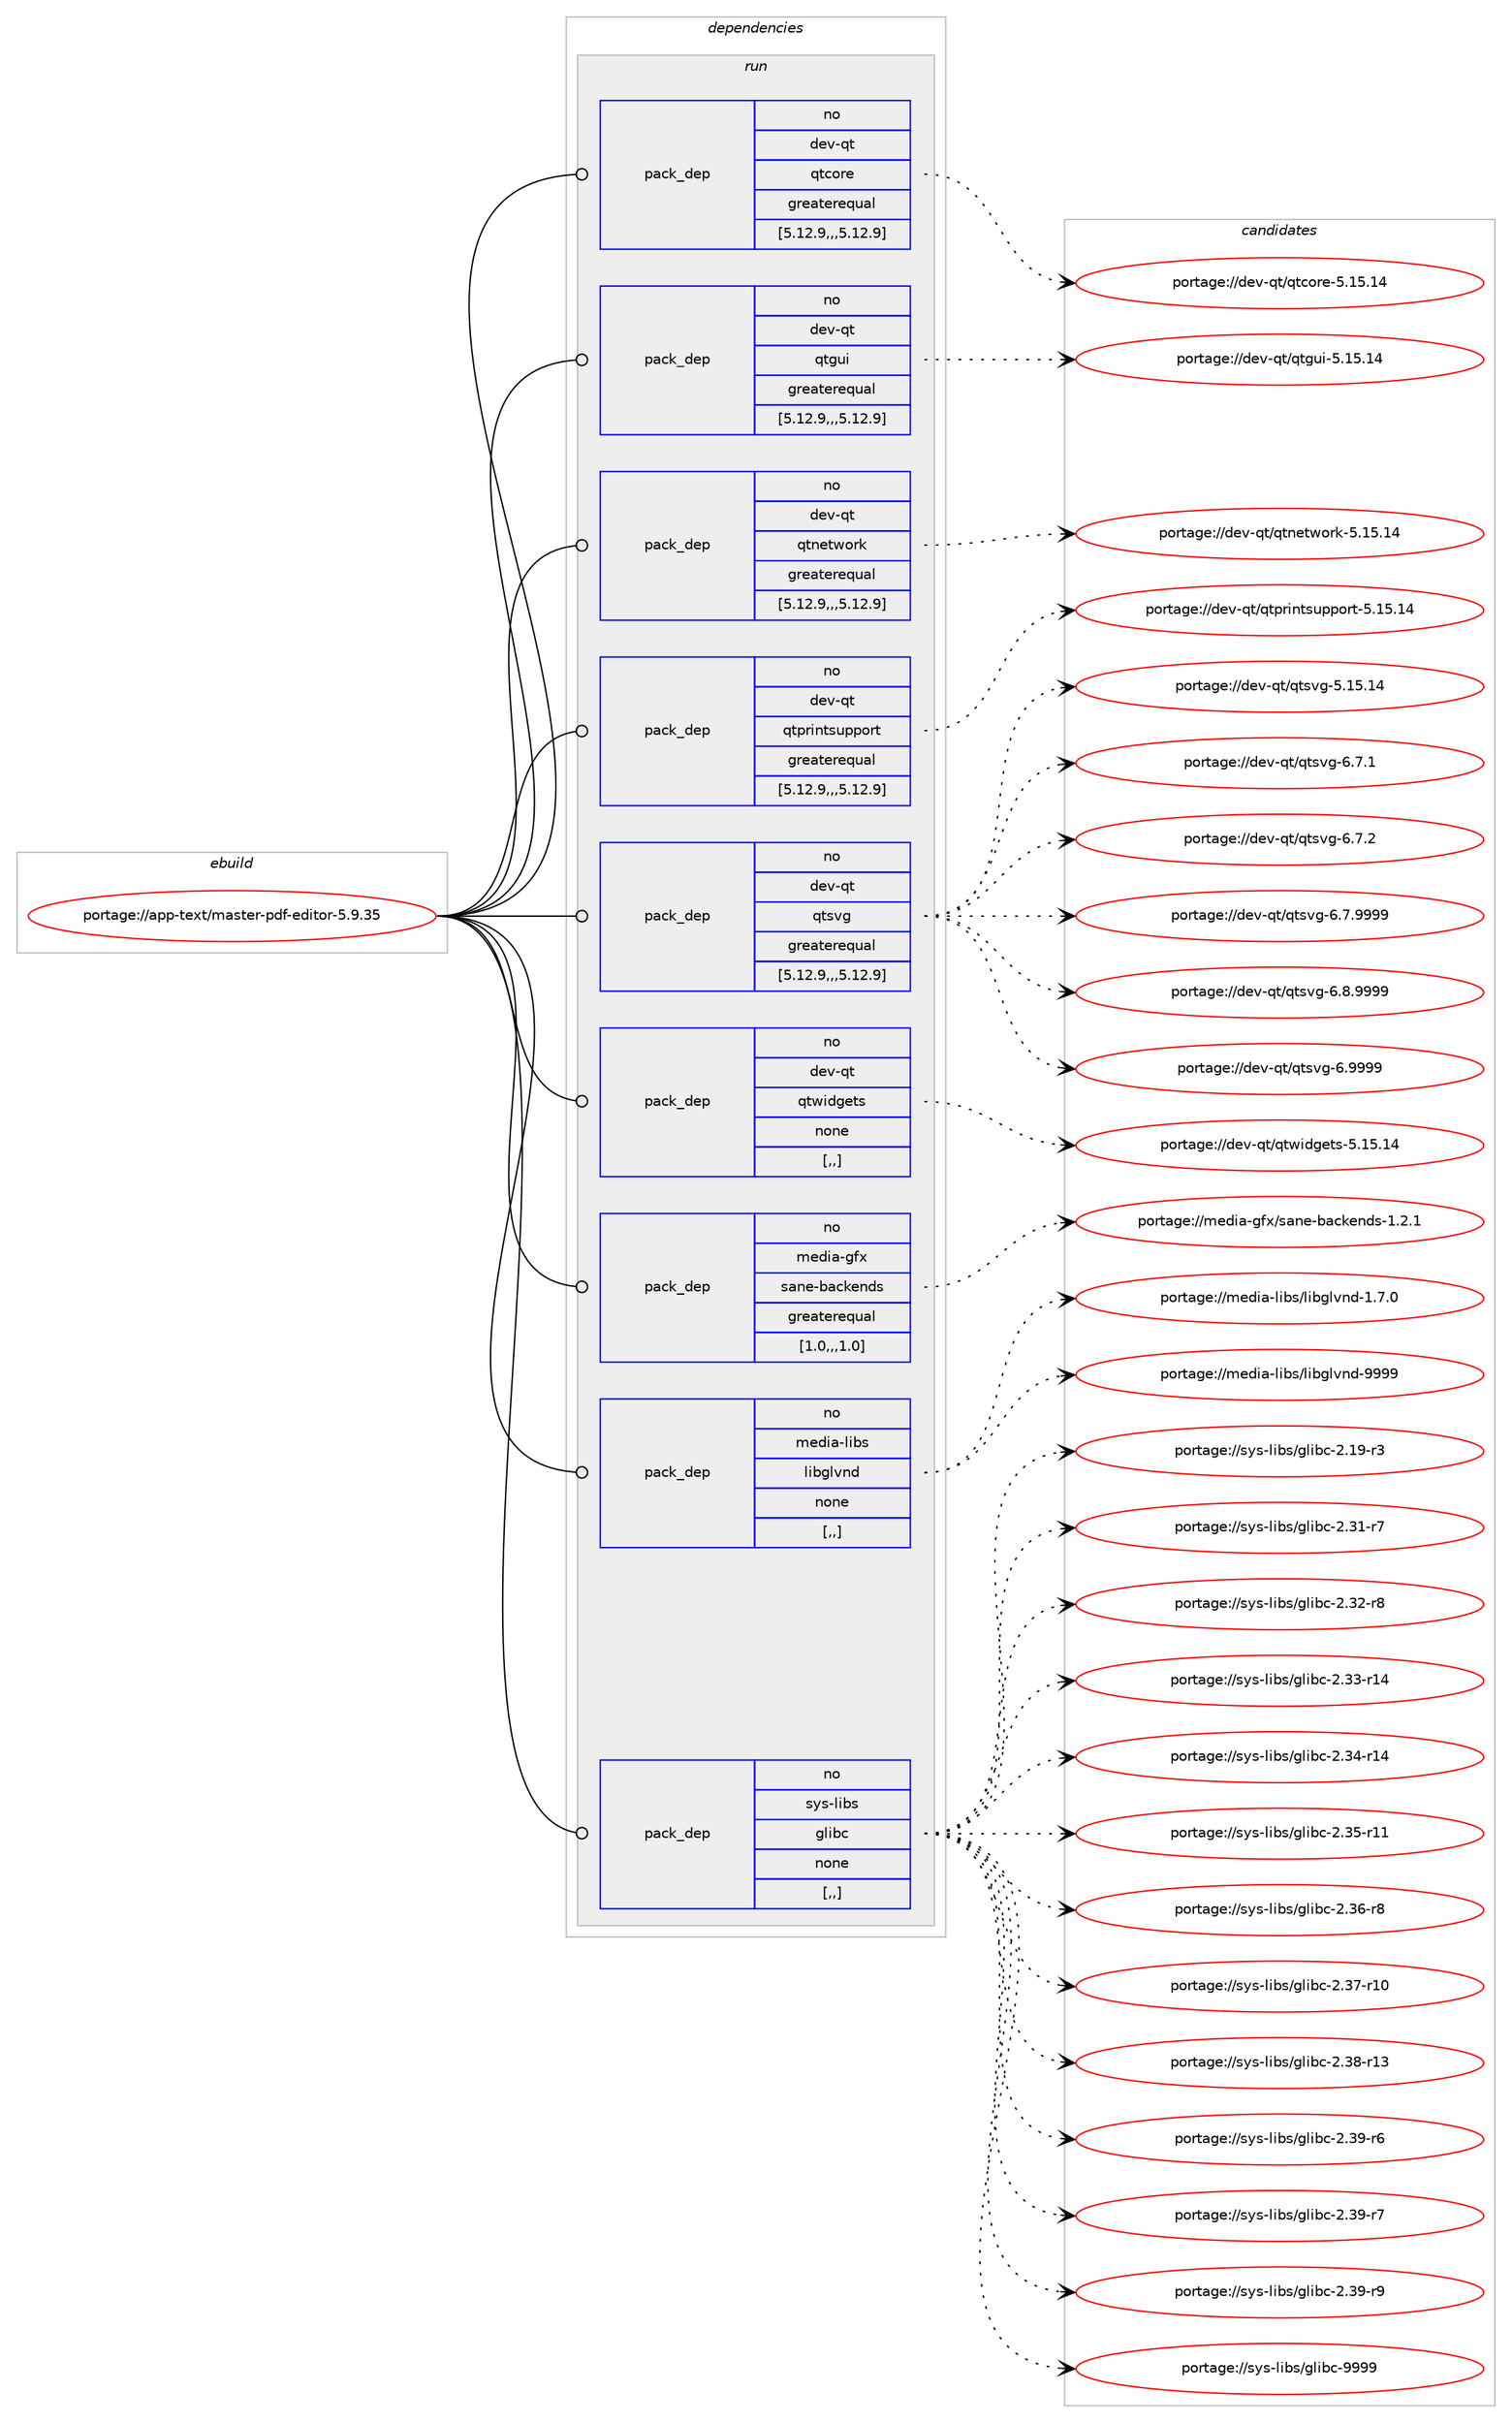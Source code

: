 digraph prolog {

# *************
# Graph options
# *************

newrank=true;
concentrate=true;
compound=true;
graph [rankdir=LR,fontname=Helvetica,fontsize=10,ranksep=1.5];#, ranksep=2.5, nodesep=0.2];
edge  [arrowhead=vee];
node  [fontname=Helvetica,fontsize=10];

# **********
# The ebuild
# **********

subgraph cluster_leftcol {
color=gray;
rank=same;
label=<<i>ebuild</i>>;
id [label="portage://app-text/master-pdf-editor-5.9.35", color=red, width=4, href="../app-text/master-pdf-editor-5.9.35.svg"];
}

# ****************
# The dependencies
# ****************

subgraph cluster_midcol {
color=gray;
label=<<i>dependencies</i>>;
subgraph cluster_compile {
fillcolor="#eeeeee";
style=filled;
label=<<i>compile</i>>;
}
subgraph cluster_compileandrun {
fillcolor="#eeeeee";
style=filled;
label=<<i>compile and run</i>>;
}
subgraph cluster_run {
fillcolor="#eeeeee";
style=filled;
label=<<i>run</i>>;
subgraph pack39918 {
dependency55288 [label=<<TABLE BORDER="0" CELLBORDER="1" CELLSPACING="0" CELLPADDING="4" WIDTH="220"><TR><TD ROWSPAN="6" CELLPADDING="30">pack_dep</TD></TR><TR><TD WIDTH="110">no</TD></TR><TR><TD>dev-qt</TD></TR><TR><TD>qtcore</TD></TR><TR><TD>greaterequal</TD></TR><TR><TD>[5.12.9,,,5.12.9]</TD></TR></TABLE>>, shape=none, color=blue];
}
id:e -> dependency55288:w [weight=20,style="solid",arrowhead="odot"];
subgraph pack39919 {
dependency55289 [label=<<TABLE BORDER="0" CELLBORDER="1" CELLSPACING="0" CELLPADDING="4" WIDTH="220"><TR><TD ROWSPAN="6" CELLPADDING="30">pack_dep</TD></TR><TR><TD WIDTH="110">no</TD></TR><TR><TD>dev-qt</TD></TR><TR><TD>qtgui</TD></TR><TR><TD>greaterequal</TD></TR><TR><TD>[5.12.9,,,5.12.9]</TD></TR></TABLE>>, shape=none, color=blue];
}
id:e -> dependency55289:w [weight=20,style="solid",arrowhead="odot"];
subgraph pack39920 {
dependency55290 [label=<<TABLE BORDER="0" CELLBORDER="1" CELLSPACING="0" CELLPADDING="4" WIDTH="220"><TR><TD ROWSPAN="6" CELLPADDING="30">pack_dep</TD></TR><TR><TD WIDTH="110">no</TD></TR><TR><TD>dev-qt</TD></TR><TR><TD>qtnetwork</TD></TR><TR><TD>greaterequal</TD></TR><TR><TD>[5.12.9,,,5.12.9]</TD></TR></TABLE>>, shape=none, color=blue];
}
id:e -> dependency55290:w [weight=20,style="solid",arrowhead="odot"];
subgraph pack39921 {
dependency55291 [label=<<TABLE BORDER="0" CELLBORDER="1" CELLSPACING="0" CELLPADDING="4" WIDTH="220"><TR><TD ROWSPAN="6" CELLPADDING="30">pack_dep</TD></TR><TR><TD WIDTH="110">no</TD></TR><TR><TD>dev-qt</TD></TR><TR><TD>qtprintsupport</TD></TR><TR><TD>greaterequal</TD></TR><TR><TD>[5.12.9,,,5.12.9]</TD></TR></TABLE>>, shape=none, color=blue];
}
id:e -> dependency55291:w [weight=20,style="solid",arrowhead="odot"];
subgraph pack39922 {
dependency55292 [label=<<TABLE BORDER="0" CELLBORDER="1" CELLSPACING="0" CELLPADDING="4" WIDTH="220"><TR><TD ROWSPAN="6" CELLPADDING="30">pack_dep</TD></TR><TR><TD WIDTH="110">no</TD></TR><TR><TD>dev-qt</TD></TR><TR><TD>qtsvg</TD></TR><TR><TD>greaterequal</TD></TR><TR><TD>[5.12.9,,,5.12.9]</TD></TR></TABLE>>, shape=none, color=blue];
}
id:e -> dependency55292:w [weight=20,style="solid",arrowhead="odot"];
subgraph pack39923 {
dependency55293 [label=<<TABLE BORDER="0" CELLBORDER="1" CELLSPACING="0" CELLPADDING="4" WIDTH="220"><TR><TD ROWSPAN="6" CELLPADDING="30">pack_dep</TD></TR><TR><TD WIDTH="110">no</TD></TR><TR><TD>dev-qt</TD></TR><TR><TD>qtwidgets</TD></TR><TR><TD>none</TD></TR><TR><TD>[,,]</TD></TR></TABLE>>, shape=none, color=blue];
}
id:e -> dependency55293:w [weight=20,style="solid",arrowhead="odot"];
subgraph pack39924 {
dependency55294 [label=<<TABLE BORDER="0" CELLBORDER="1" CELLSPACING="0" CELLPADDING="4" WIDTH="220"><TR><TD ROWSPAN="6" CELLPADDING="30">pack_dep</TD></TR><TR><TD WIDTH="110">no</TD></TR><TR><TD>media-gfx</TD></TR><TR><TD>sane-backends</TD></TR><TR><TD>greaterequal</TD></TR><TR><TD>[1.0,,,1.0]</TD></TR></TABLE>>, shape=none, color=blue];
}
id:e -> dependency55294:w [weight=20,style="solid",arrowhead="odot"];
subgraph pack39925 {
dependency55295 [label=<<TABLE BORDER="0" CELLBORDER="1" CELLSPACING="0" CELLPADDING="4" WIDTH="220"><TR><TD ROWSPAN="6" CELLPADDING="30">pack_dep</TD></TR><TR><TD WIDTH="110">no</TD></TR><TR><TD>media-libs</TD></TR><TR><TD>libglvnd</TD></TR><TR><TD>none</TD></TR><TR><TD>[,,]</TD></TR></TABLE>>, shape=none, color=blue];
}
id:e -> dependency55295:w [weight=20,style="solid",arrowhead="odot"];
subgraph pack39926 {
dependency55296 [label=<<TABLE BORDER="0" CELLBORDER="1" CELLSPACING="0" CELLPADDING="4" WIDTH="220"><TR><TD ROWSPAN="6" CELLPADDING="30">pack_dep</TD></TR><TR><TD WIDTH="110">no</TD></TR><TR><TD>sys-libs</TD></TR><TR><TD>glibc</TD></TR><TR><TD>none</TD></TR><TR><TD>[,,]</TD></TR></TABLE>>, shape=none, color=blue];
}
id:e -> dependency55296:w [weight=20,style="solid",arrowhead="odot"];
}
}

# **************
# The candidates
# **************

subgraph cluster_choices {
rank=same;
color=gray;
label=<<i>candidates</i>>;

subgraph choice39918 {
color=black;
nodesep=1;
choice1001011184511311647113116991111141014553464953464952 [label="portage://dev-qt/qtcore-5.15.14", color=red, width=4,href="../dev-qt/qtcore-5.15.14.svg"];
dependency55288:e -> choice1001011184511311647113116991111141014553464953464952:w [style=dotted,weight="100"];
}
subgraph choice39919 {
color=black;
nodesep=1;
choice10010111845113116471131161031171054553464953464952 [label="portage://dev-qt/qtgui-5.15.14", color=red, width=4,href="../dev-qt/qtgui-5.15.14.svg"];
dependency55289:e -> choice10010111845113116471131161031171054553464953464952:w [style=dotted,weight="100"];
}
subgraph choice39920 {
color=black;
nodesep=1;
choice10010111845113116471131161101011161191111141074553464953464952 [label="portage://dev-qt/qtnetwork-5.15.14", color=red, width=4,href="../dev-qt/qtnetwork-5.15.14.svg"];
dependency55290:e -> choice10010111845113116471131161101011161191111141074553464953464952:w [style=dotted,weight="100"];
}
subgraph choice39921 {
color=black;
nodesep=1;
choice10010111845113116471131161121141051101161151171121121111141164553464953464952 [label="portage://dev-qt/qtprintsupport-5.15.14", color=red, width=4,href="../dev-qt/qtprintsupport-5.15.14.svg"];
dependency55291:e -> choice10010111845113116471131161121141051101161151171121121111141164553464953464952:w [style=dotted,weight="100"];
}
subgraph choice39922 {
color=black;
nodesep=1;
choice10010111845113116471131161151181034553464953464952 [label="portage://dev-qt/qtsvg-5.15.14", color=red, width=4,href="../dev-qt/qtsvg-5.15.14.svg"];
choice1001011184511311647113116115118103455446554649 [label="portage://dev-qt/qtsvg-6.7.1", color=red, width=4,href="../dev-qt/qtsvg-6.7.1.svg"];
choice1001011184511311647113116115118103455446554650 [label="portage://dev-qt/qtsvg-6.7.2", color=red, width=4,href="../dev-qt/qtsvg-6.7.2.svg"];
choice1001011184511311647113116115118103455446554657575757 [label="portage://dev-qt/qtsvg-6.7.9999", color=red, width=4,href="../dev-qt/qtsvg-6.7.9999.svg"];
choice1001011184511311647113116115118103455446564657575757 [label="portage://dev-qt/qtsvg-6.8.9999", color=red, width=4,href="../dev-qt/qtsvg-6.8.9999.svg"];
choice100101118451131164711311611511810345544657575757 [label="portage://dev-qt/qtsvg-6.9999", color=red, width=4,href="../dev-qt/qtsvg-6.9999.svg"];
dependency55292:e -> choice10010111845113116471131161151181034553464953464952:w [style=dotted,weight="100"];
dependency55292:e -> choice1001011184511311647113116115118103455446554649:w [style=dotted,weight="100"];
dependency55292:e -> choice1001011184511311647113116115118103455446554650:w [style=dotted,weight="100"];
dependency55292:e -> choice1001011184511311647113116115118103455446554657575757:w [style=dotted,weight="100"];
dependency55292:e -> choice1001011184511311647113116115118103455446564657575757:w [style=dotted,weight="100"];
dependency55292:e -> choice100101118451131164711311611511810345544657575757:w [style=dotted,weight="100"];
}
subgraph choice39923 {
color=black;
nodesep=1;
choice10010111845113116471131161191051001031011161154553464953464952 [label="portage://dev-qt/qtwidgets-5.15.14", color=red, width=4,href="../dev-qt/qtwidgets-5.15.14.svg"];
dependency55293:e -> choice10010111845113116471131161191051001031011161154553464953464952:w [style=dotted,weight="100"];
}
subgraph choice39924 {
color=black;
nodesep=1;
choice1091011001059745103102120471159711010145989799107101110100115454946504649 [label="portage://media-gfx/sane-backends-1.2.1", color=red, width=4,href="../media-gfx/sane-backends-1.2.1.svg"];
dependency55294:e -> choice1091011001059745103102120471159711010145989799107101110100115454946504649:w [style=dotted,weight="100"];
}
subgraph choice39925 {
color=black;
nodesep=1;
choice1091011001059745108105981154710810598103108118110100454946554648 [label="portage://media-libs/libglvnd-1.7.0", color=red, width=4,href="../media-libs/libglvnd-1.7.0.svg"];
choice10910110010597451081059811547108105981031081181101004557575757 [label="portage://media-libs/libglvnd-9999", color=red, width=4,href="../media-libs/libglvnd-9999.svg"];
dependency55295:e -> choice1091011001059745108105981154710810598103108118110100454946554648:w [style=dotted,weight="100"];
dependency55295:e -> choice10910110010597451081059811547108105981031081181101004557575757:w [style=dotted,weight="100"];
}
subgraph choice39926 {
color=black;
nodesep=1;
choice115121115451081059811547103108105989945504649574511451 [label="portage://sys-libs/glibc-2.19-r3", color=red, width=4,href="../sys-libs/glibc-2.19-r3.svg"];
choice115121115451081059811547103108105989945504651494511455 [label="portage://sys-libs/glibc-2.31-r7", color=red, width=4,href="../sys-libs/glibc-2.31-r7.svg"];
choice115121115451081059811547103108105989945504651504511456 [label="portage://sys-libs/glibc-2.32-r8", color=red, width=4,href="../sys-libs/glibc-2.32-r8.svg"];
choice11512111545108105981154710310810598994550465151451144952 [label="portage://sys-libs/glibc-2.33-r14", color=red, width=4,href="../sys-libs/glibc-2.33-r14.svg"];
choice11512111545108105981154710310810598994550465152451144952 [label="portage://sys-libs/glibc-2.34-r14", color=red, width=4,href="../sys-libs/glibc-2.34-r14.svg"];
choice11512111545108105981154710310810598994550465153451144949 [label="portage://sys-libs/glibc-2.35-r11", color=red, width=4,href="../sys-libs/glibc-2.35-r11.svg"];
choice115121115451081059811547103108105989945504651544511456 [label="portage://sys-libs/glibc-2.36-r8", color=red, width=4,href="../sys-libs/glibc-2.36-r8.svg"];
choice11512111545108105981154710310810598994550465155451144948 [label="portage://sys-libs/glibc-2.37-r10", color=red, width=4,href="../sys-libs/glibc-2.37-r10.svg"];
choice11512111545108105981154710310810598994550465156451144951 [label="portage://sys-libs/glibc-2.38-r13", color=red, width=4,href="../sys-libs/glibc-2.38-r13.svg"];
choice115121115451081059811547103108105989945504651574511454 [label="portage://sys-libs/glibc-2.39-r6", color=red, width=4,href="../sys-libs/glibc-2.39-r6.svg"];
choice115121115451081059811547103108105989945504651574511455 [label="portage://sys-libs/glibc-2.39-r7", color=red, width=4,href="../sys-libs/glibc-2.39-r7.svg"];
choice115121115451081059811547103108105989945504651574511457 [label="portage://sys-libs/glibc-2.39-r9", color=red, width=4,href="../sys-libs/glibc-2.39-r9.svg"];
choice11512111545108105981154710310810598994557575757 [label="portage://sys-libs/glibc-9999", color=red, width=4,href="../sys-libs/glibc-9999.svg"];
dependency55296:e -> choice115121115451081059811547103108105989945504649574511451:w [style=dotted,weight="100"];
dependency55296:e -> choice115121115451081059811547103108105989945504651494511455:w [style=dotted,weight="100"];
dependency55296:e -> choice115121115451081059811547103108105989945504651504511456:w [style=dotted,weight="100"];
dependency55296:e -> choice11512111545108105981154710310810598994550465151451144952:w [style=dotted,weight="100"];
dependency55296:e -> choice11512111545108105981154710310810598994550465152451144952:w [style=dotted,weight="100"];
dependency55296:e -> choice11512111545108105981154710310810598994550465153451144949:w [style=dotted,weight="100"];
dependency55296:e -> choice115121115451081059811547103108105989945504651544511456:w [style=dotted,weight="100"];
dependency55296:e -> choice11512111545108105981154710310810598994550465155451144948:w [style=dotted,weight="100"];
dependency55296:e -> choice11512111545108105981154710310810598994550465156451144951:w [style=dotted,weight="100"];
dependency55296:e -> choice115121115451081059811547103108105989945504651574511454:w [style=dotted,weight="100"];
dependency55296:e -> choice115121115451081059811547103108105989945504651574511455:w [style=dotted,weight="100"];
dependency55296:e -> choice115121115451081059811547103108105989945504651574511457:w [style=dotted,weight="100"];
dependency55296:e -> choice11512111545108105981154710310810598994557575757:w [style=dotted,weight="100"];
}
}

}
